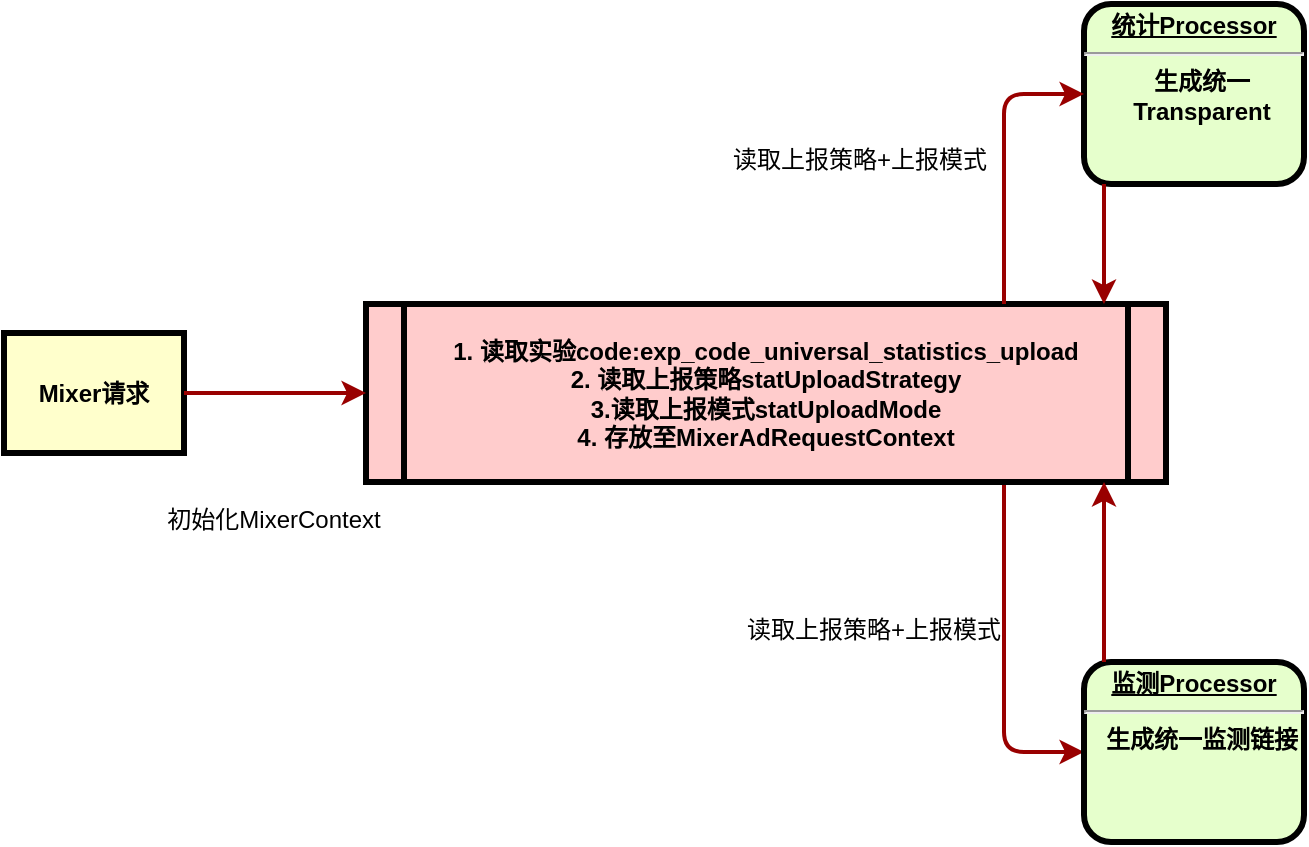 <mxfile version="14.8.6" type="github">
  <diagram name="Page-1" id="c7558073-3199-34d8-9f00-42111426c3f3">
    <mxGraphModel dx="1422" dy="826" grid="1" gridSize="10" guides="1" tooltips="1" connect="1" arrows="1" fold="1" page="1" pageScale="1" pageWidth="826" pageHeight="1169" background="none" math="0" shadow="0">
      <root>
        <mxCell id="0" />
        <mxCell id="1" parent="0" />
        <mxCell id="4" value="Mixer请求" style="whiteSpace=wrap;align=center;verticalAlign=middle;fontStyle=1;strokeWidth=3;fillColor=#FFFFCC" parent="1" vertex="1">
          <mxGeometry x="20" y="405.5" width="90" height="60" as="geometry" />
        </mxCell>
        <mxCell id="1WNJ8cMvxImUK9dWwmsL-108" style="edgeStyle=orthogonalEdgeStyle;rounded=1;orthogonalLoop=1;jettySize=auto;html=1;entryX=0;entryY=0.5;entryDx=0;entryDy=0;strokeWidth=2;strokeColor=#990000;" parent="1" source="5" target="9" edge="1">
          <mxGeometry relative="1" as="geometry">
            <Array as="points">
              <mxPoint x="520" y="615" />
            </Array>
          </mxGeometry>
        </mxCell>
        <mxCell id="5" value="1. 读取实验code:exp_code_universal_statistics_upload&#xa;2. 读取上报策略statUploadStrategy&#xa;3.读取上报模式statUploadMode&#xa;4. 存放至MixerAdRequestContext" style="shape=process;whiteSpace=wrap;align=center;verticalAlign=middle;size=0.048;fontStyle=1;strokeWidth=3;fillColor=#FFCCCC" parent="1" vertex="1">
          <mxGeometry x="201" y="391" width="400" height="89" as="geometry" />
        </mxCell>
        <mxCell id="8" value="&lt;p style=&quot;margin: 0px ; margin-top: 4px ; text-align: center ; text-decoration: underline&quot;&gt;&lt;strong&gt;统计Processor&lt;/strong&gt;&lt;/p&gt;&lt;hr&gt;&lt;p style=&quot;margin: 0px ; margin-left: 8px&quot;&gt;生成统一&lt;/p&gt;&lt;p style=&quot;margin: 0px ; margin-left: 8px&quot;&gt;Transparent&lt;/p&gt;" style="verticalAlign=middle;align=center;overflow=fill;fontSize=12;fontFamily=Helvetica;html=1;rounded=1;fontStyle=1;strokeWidth=3;fillColor=#E6FFCC" parent="1" vertex="1">
          <mxGeometry x="560" y="241" width="110" height="90" as="geometry" />
        </mxCell>
        <mxCell id="9" value="&lt;p style=&quot;margin: 0px ; margin-top: 4px ; text-align: center ; text-decoration: underline&quot;&gt;&lt;strong&gt;监测Processor&lt;/strong&gt;&lt;/p&gt;&lt;hr&gt;&lt;p style=&quot;margin: 0px ; margin-left: 8px&quot;&gt;生成统一监测链接&lt;/p&gt;" style="verticalAlign=middle;align=center;overflow=fill;fontSize=12;fontFamily=Helvetica;html=1;rounded=1;fontStyle=1;strokeWidth=3;fillColor=#E6FFCC" parent="1" vertex="1">
          <mxGeometry x="560" y="570" width="110" height="90" as="geometry" />
        </mxCell>
        <mxCell id="37" value="" style="edgeStyle=none;noEdgeStyle=1;strokeColor=#990000;strokeWidth=2;exitX=1;exitY=0.5;exitDx=0;exitDy=0;entryX=0;entryY=0.5;entryDx=0;entryDy=0;" parent="1" source="4" target="5" edge="1">
          <mxGeometry width="100" height="100" relative="1" as="geometry">
            <mxPoint x="280" y="190" as="sourcePoint" />
            <mxPoint x="200" y="416" as="targetPoint" />
          </mxGeometry>
        </mxCell>
        <mxCell id="68" value="" style="edgeStyle=elbowEdgeStyle;elbow=horizontal;strokeColor=#990000;strokeWidth=2" parent="1" source="8" target="5" edge="1">
          <mxGeometry width="100" height="100" relative="1" as="geometry">
            <mxPoint x="570" y="380" as="sourcePoint" />
            <mxPoint x="510" y="250" as="targetPoint" />
            <Array as="points">
              <mxPoint x="570" y="360" />
            </Array>
          </mxGeometry>
        </mxCell>
        <mxCell id="69" value="" style="edgeStyle=segmentEdgeStyle;strokeColor=#990000;strokeWidth=2" parent="1" source="5" target="8" edge="1">
          <mxGeometry width="100" height="100" relative="1" as="geometry">
            <mxPoint x="340" y="360" as="sourcePoint" />
            <mxPoint x="440" y="260" as="targetPoint" />
            <Array as="points">
              <mxPoint x="520" y="286" />
            </Array>
          </mxGeometry>
        </mxCell>
        <mxCell id="76" value="" style="edgeStyle=elbowEdgeStyle;elbow=horizontal;strokeColor=#990000;strokeWidth=2" parent="1" source="9" target="5" edge="1">
          <mxGeometry width="100" height="100" relative="1" as="geometry">
            <mxPoint x="420" y="580" as="sourcePoint" />
            <mxPoint x="520" y="480" as="targetPoint" />
            <Array as="points">
              <mxPoint x="570" y="520" />
              <mxPoint x="570" y="590" />
              <mxPoint x="570" y="470" />
            </Array>
          </mxGeometry>
        </mxCell>
        <mxCell id="1WNJ8cMvxImUK9dWwmsL-101" value="读取上报策略+上报模式" style="text;spacingTop=-5;align=center" parent="1" vertex="1">
          <mxGeometry x="413" y="310" width="70" height="40" as="geometry" />
        </mxCell>
        <mxCell id="1WNJ8cMvxImUK9dWwmsL-104" value="初始化MixerContext" style="text;spacingTop=-5;align=center" parent="1" vertex="1">
          <mxGeometry x="140.0" y="490.0" width="30" height="20" as="geometry" />
        </mxCell>
        <mxCell id="1WNJ8cMvxImUK9dWwmsL-105" value="读取上报策略+上报模式" style="text;spacingTop=-5;align=center" parent="1" vertex="1">
          <mxGeometry x="420" y="545" width="70" height="40" as="geometry" />
        </mxCell>
      </root>
    </mxGraphModel>
  </diagram>
</mxfile>
